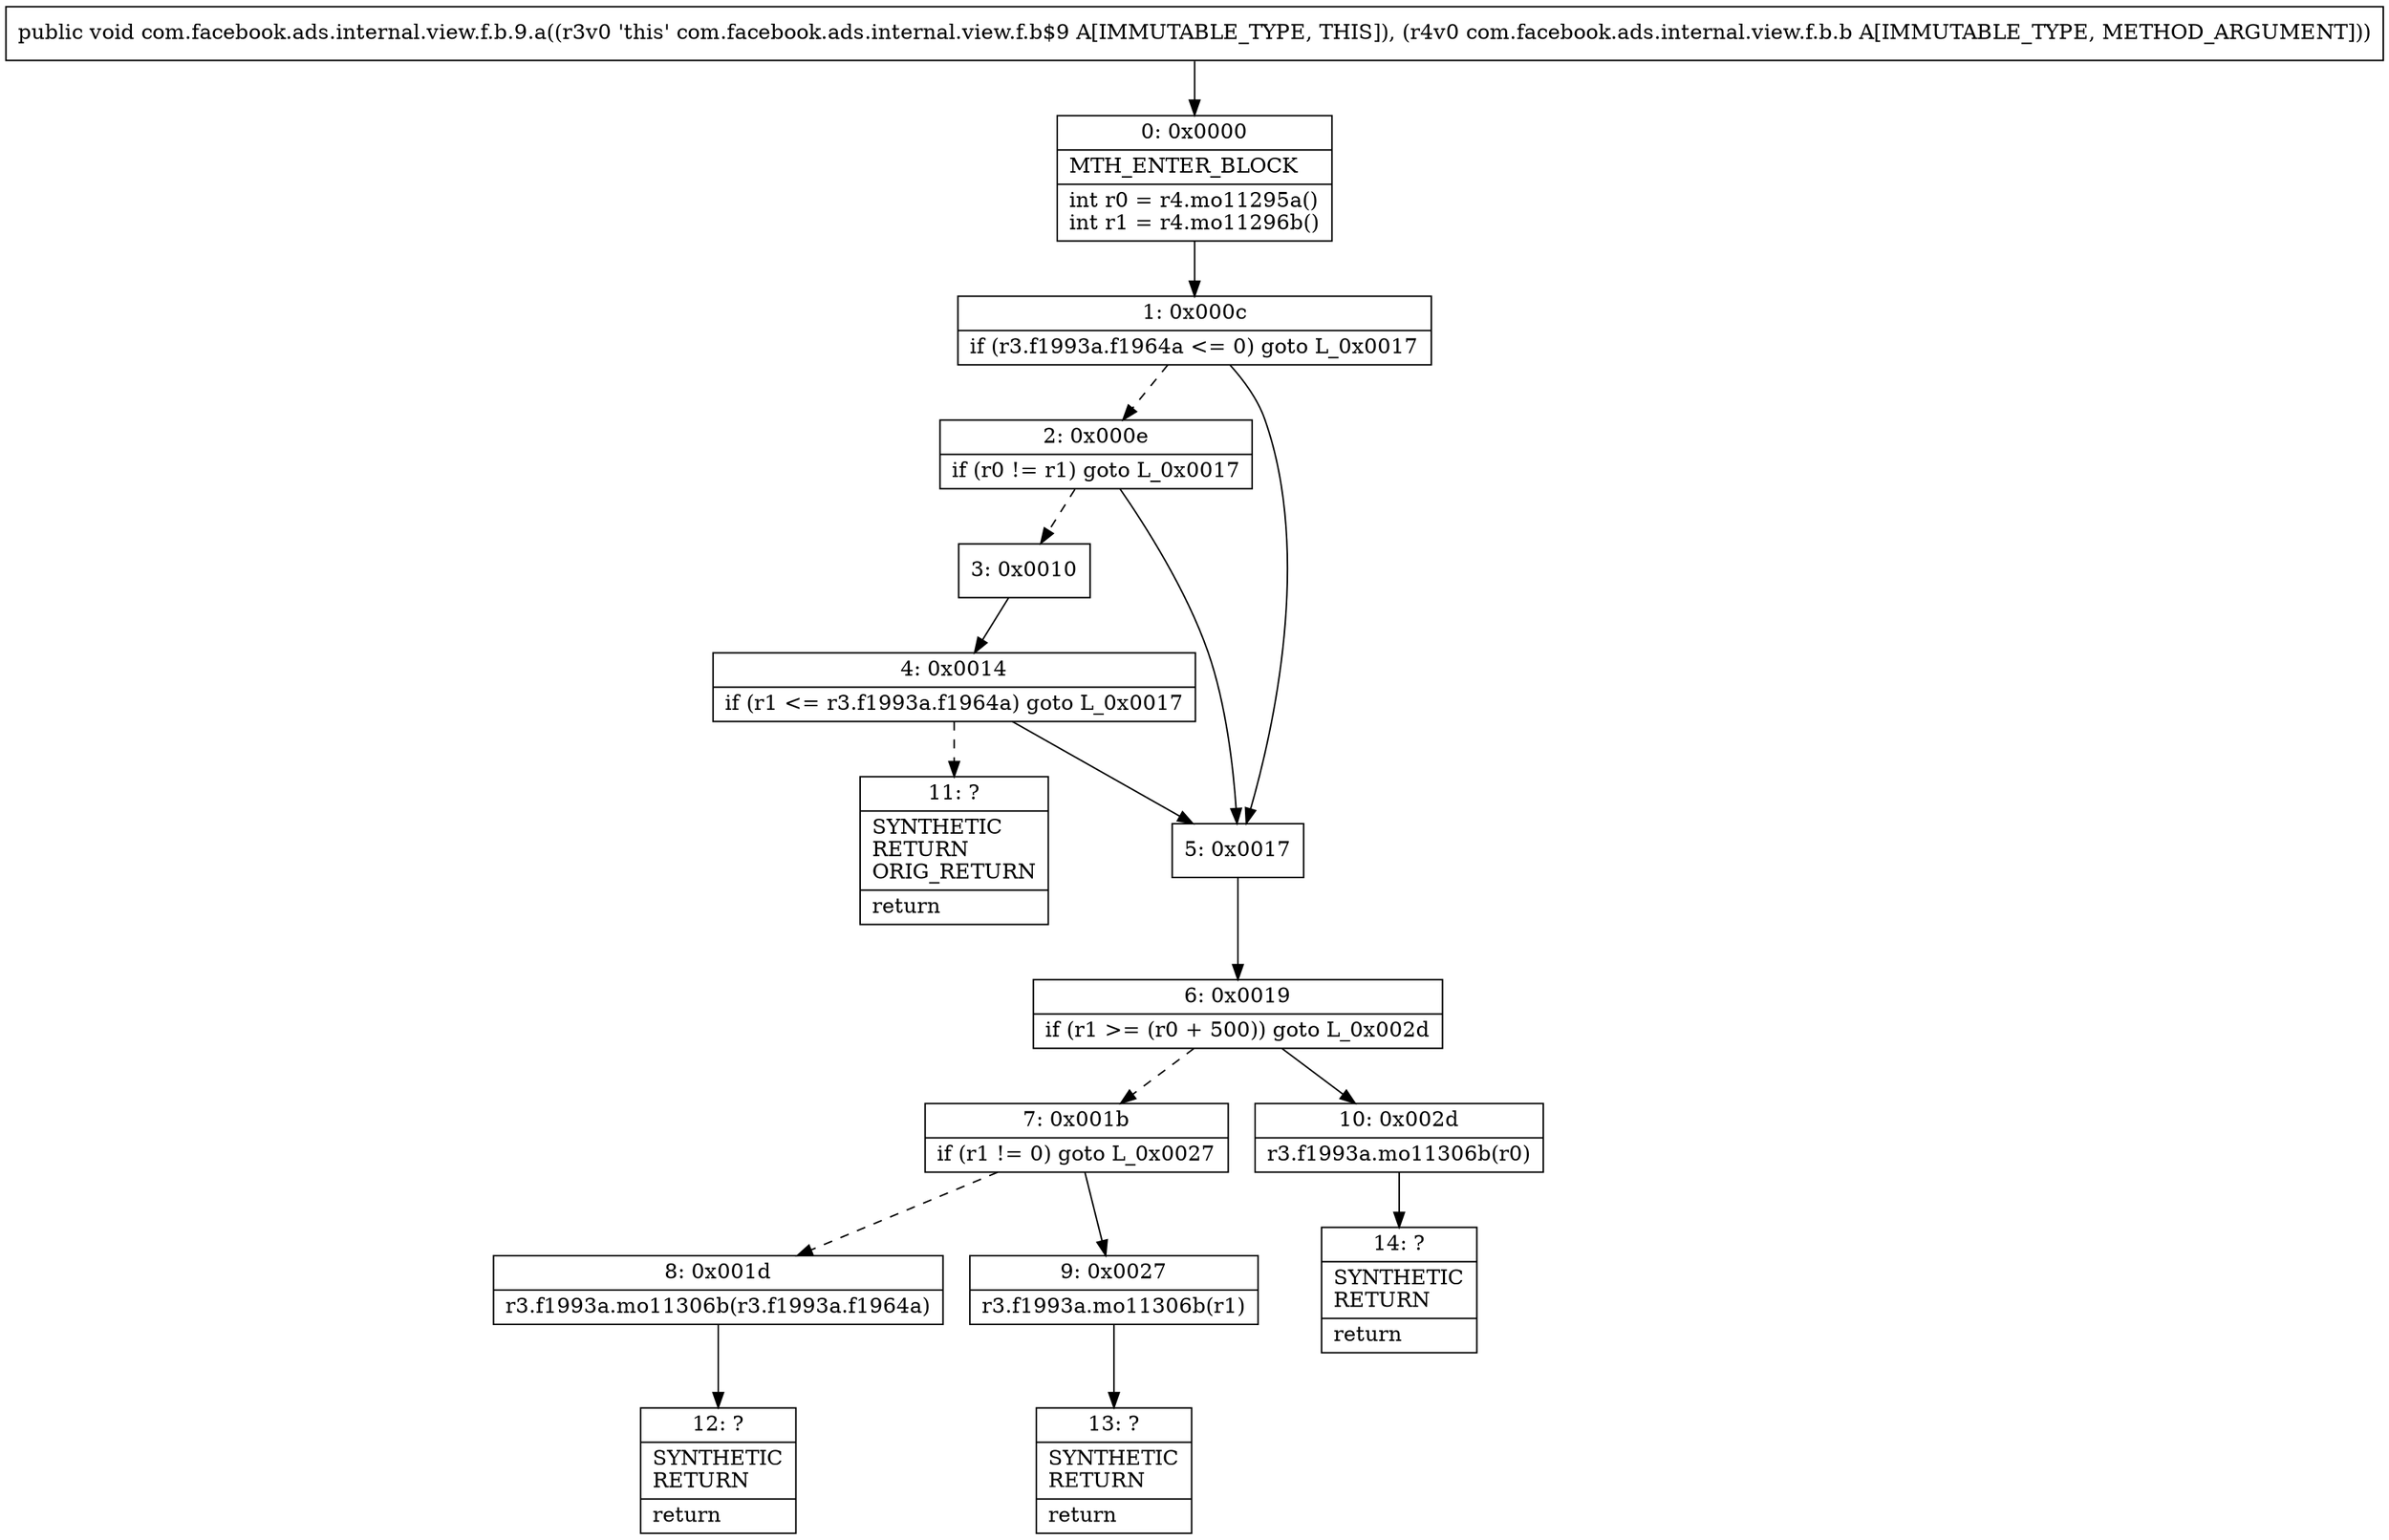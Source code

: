 digraph "CFG forcom.facebook.ads.internal.view.f.b.9.a(Lcom\/facebook\/ads\/internal\/view\/f\/b\/b;)V" {
Node_0 [shape=record,label="{0\:\ 0x0000|MTH_ENTER_BLOCK\l|int r0 = r4.mo11295a()\lint r1 = r4.mo11296b()\l}"];
Node_1 [shape=record,label="{1\:\ 0x000c|if (r3.f1993a.f1964a \<= 0) goto L_0x0017\l}"];
Node_2 [shape=record,label="{2\:\ 0x000e|if (r0 != r1) goto L_0x0017\l}"];
Node_3 [shape=record,label="{3\:\ 0x0010}"];
Node_4 [shape=record,label="{4\:\ 0x0014|if (r1 \<= r3.f1993a.f1964a) goto L_0x0017\l}"];
Node_5 [shape=record,label="{5\:\ 0x0017}"];
Node_6 [shape=record,label="{6\:\ 0x0019|if (r1 \>= (r0 + 500)) goto L_0x002d\l}"];
Node_7 [shape=record,label="{7\:\ 0x001b|if (r1 != 0) goto L_0x0027\l}"];
Node_8 [shape=record,label="{8\:\ 0x001d|r3.f1993a.mo11306b(r3.f1993a.f1964a)\l}"];
Node_9 [shape=record,label="{9\:\ 0x0027|r3.f1993a.mo11306b(r1)\l}"];
Node_10 [shape=record,label="{10\:\ 0x002d|r3.f1993a.mo11306b(r0)\l}"];
Node_11 [shape=record,label="{11\:\ ?|SYNTHETIC\lRETURN\lORIG_RETURN\l|return\l}"];
Node_12 [shape=record,label="{12\:\ ?|SYNTHETIC\lRETURN\l|return\l}"];
Node_13 [shape=record,label="{13\:\ ?|SYNTHETIC\lRETURN\l|return\l}"];
Node_14 [shape=record,label="{14\:\ ?|SYNTHETIC\lRETURN\l|return\l}"];
MethodNode[shape=record,label="{public void com.facebook.ads.internal.view.f.b.9.a((r3v0 'this' com.facebook.ads.internal.view.f.b$9 A[IMMUTABLE_TYPE, THIS]), (r4v0 com.facebook.ads.internal.view.f.b.b A[IMMUTABLE_TYPE, METHOD_ARGUMENT])) }"];
MethodNode -> Node_0;
Node_0 -> Node_1;
Node_1 -> Node_2[style=dashed];
Node_1 -> Node_5;
Node_2 -> Node_3[style=dashed];
Node_2 -> Node_5;
Node_3 -> Node_4;
Node_4 -> Node_5;
Node_4 -> Node_11[style=dashed];
Node_5 -> Node_6;
Node_6 -> Node_7[style=dashed];
Node_6 -> Node_10;
Node_7 -> Node_8[style=dashed];
Node_7 -> Node_9;
Node_8 -> Node_12;
Node_9 -> Node_13;
Node_10 -> Node_14;
}

